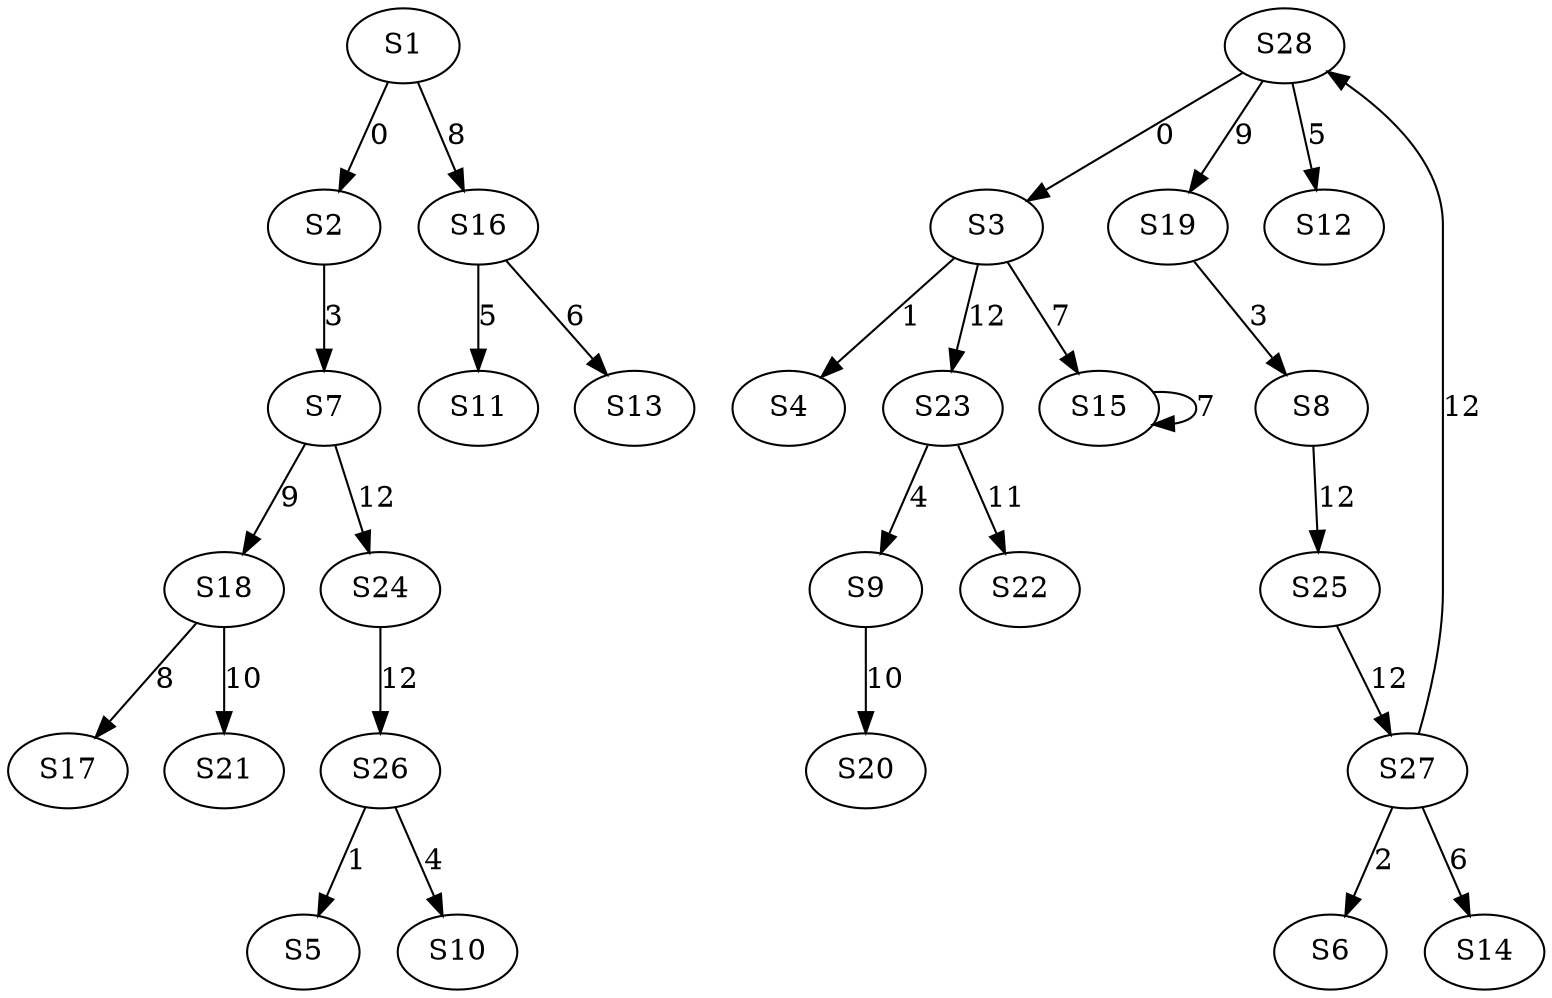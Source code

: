 strict digraph {
	S1 -> S2 [ label = 0 ];
	S28 -> S3 [ label = 0 ];
	S3 -> S4 [ label = 1 ];
	S26 -> S5 [ label = 1 ];
	S27 -> S6 [ label = 2 ];
	S2 -> S7 [ label = 3 ];
	S19 -> S8 [ label = 3 ];
	S23 -> S9 [ label = 4 ];
	S26 -> S10 [ label = 4 ];
	S16 -> S11 [ label = 5 ];
	S28 -> S12 [ label = 5 ];
	S16 -> S13 [ label = 6 ];
	S27 -> S14 [ label = 6 ];
	S3 -> S15 [ label = 7 ];
	S1 -> S16 [ label = 8 ];
	S18 -> S17 [ label = 8 ];
	S7 -> S18 [ label = 9 ];
	S28 -> S19 [ label = 9 ];
	S9 -> S20 [ label = 10 ];
	S18 -> S21 [ label = 10 ];
	S23 -> S22 [ label = 11 ];
	S3 -> S23 [ label = 12 ];
	S7 -> S24 [ label = 12 ];
	S8 -> S25 [ label = 12 ];
	S24 -> S26 [ label = 12 ];
	S25 -> S27 [ label = 12 ];
	S27 -> S28 [ label = 12 ];
	S15 -> S15 [ label = 7 ];
}